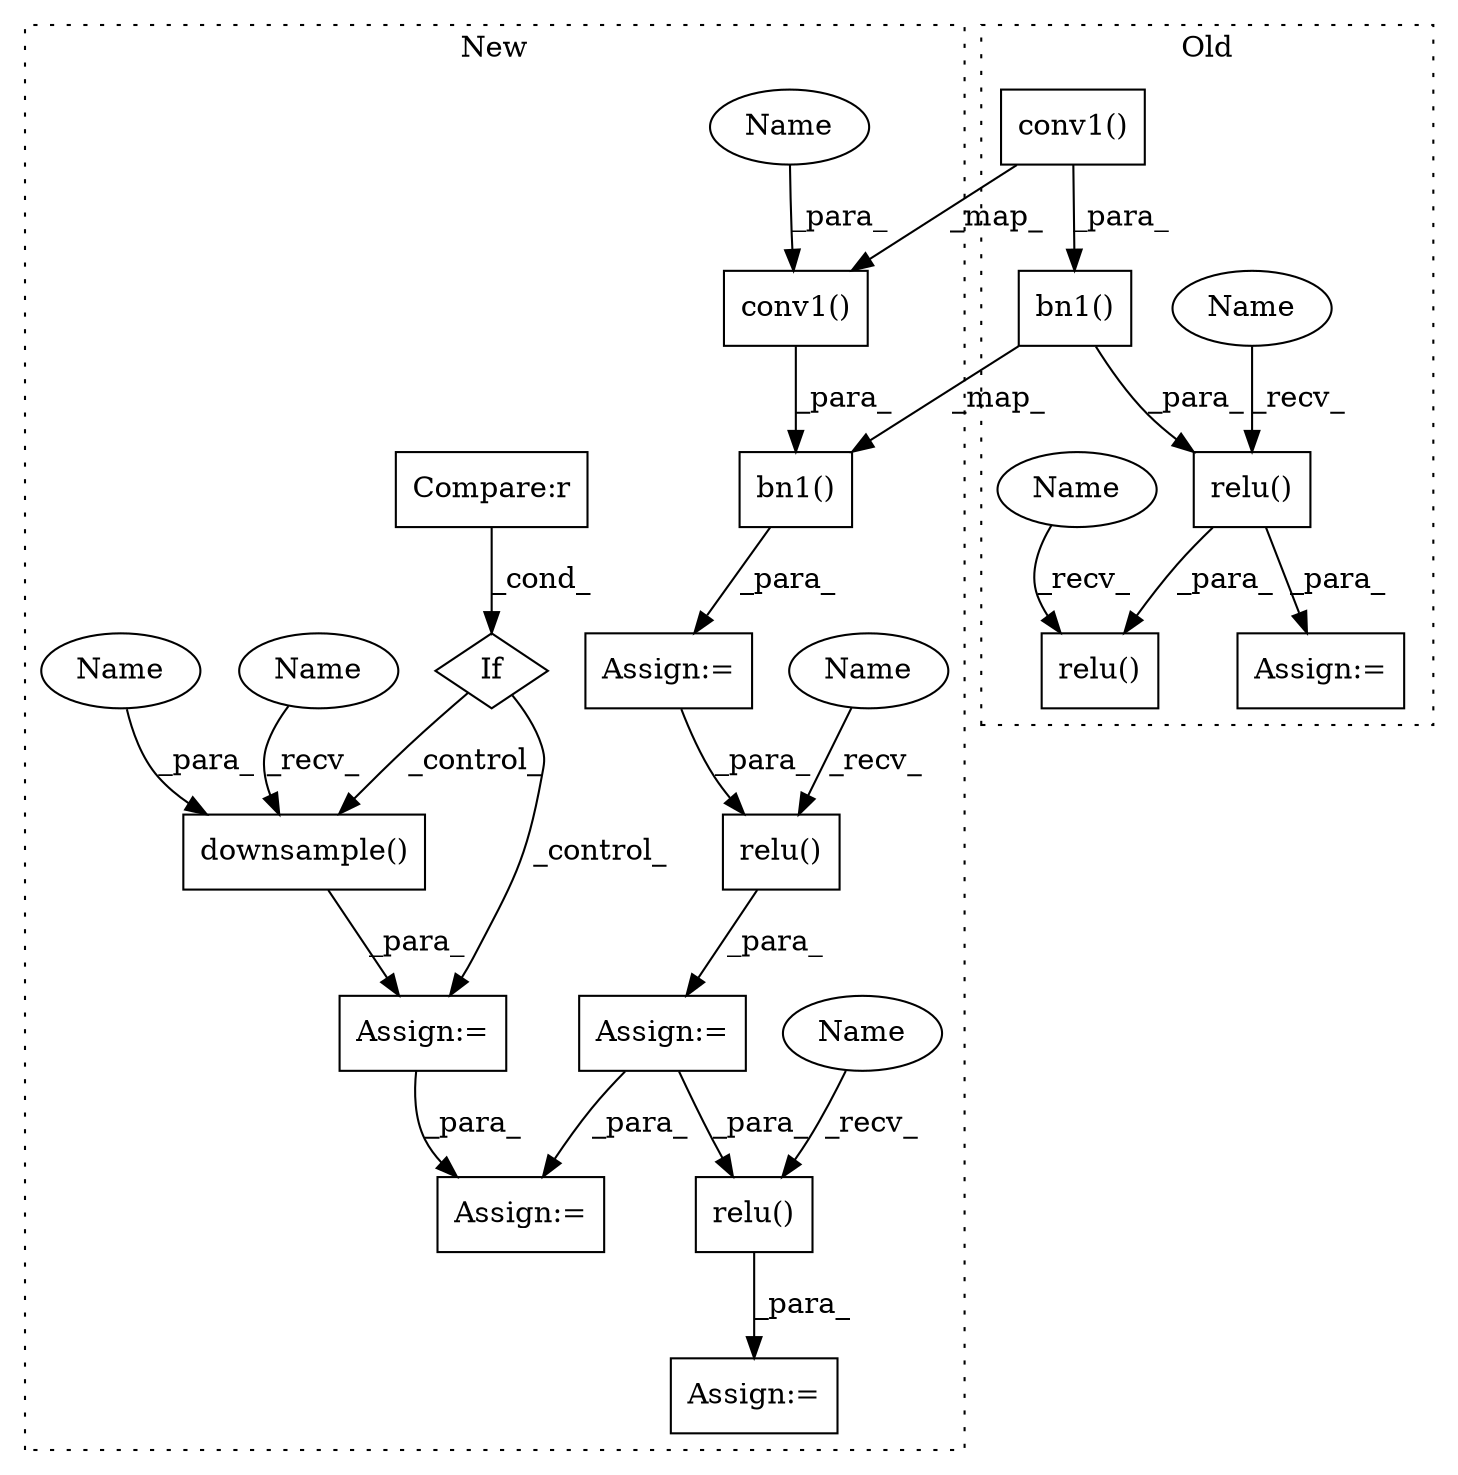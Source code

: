 digraph G {
subgraph cluster0 {
1 [label="bn1()" a="75" s="1169,1191" l="9,1" shape="box"];
3 [label="Assign:=" a="68" s="1344" l="4" shape="box"];
4 [label="conv1()" a="75" s="1178,1190" l="11,1" shape="box"];
6 [label="relu()" a="75" s="1162,1192" l="7,1" shape="box"];
17 [label="relu()" a="75" s="1379,1389" l="7,1" shape="box"];
21 [label="Name" a="87" s="1162" l="1" shape="ellipse"];
22 [label="Name" a="87" s="1379" l="1" shape="ellipse"];
label = "Old";
style="dotted";
}
subgraph cluster1 {
2 [label="bn1()" a="75" s="1767,1779" l="9,1" shape="box"];
5 [label="conv1()" a="75" s="1739,1751" l="11,1" shape="box"];
7 [label="Assign:=" a="68" s="1764" l="3" shape="box"];
8 [label="Assign:=" a="68" s="1964" l="4" shape="box"];
9 [label="Assign:=" a="68" s="1792" l="3" shape="box"];
10 [label="Assign:=" a="68" s="1988" l="3" shape="box"];
11 [label="relu()" a="75" s="1991,2004" l="10,1" shape="box"];
12 [label="Assign:=" a="68" s="1930" l="3" shape="box"];
13 [label="If" a="96" s="1878,1908" l="3,14" shape="diamond"];
14 [label="Compare:r" a="40" s="1881" l="27" shape="box"];
15 [label="downsample()" a="75" s="1933,1950" l="16,1" shape="box"];
16 [label="relu()" a="75" s="1795,1808" l="10,1" shape="box"];
18 [label="Name" a="87" s="1795" l="4" shape="ellipse"];
19 [label="Name" a="87" s="1933" l="4" shape="ellipse"];
20 [label="Name" a="87" s="1991" l="4" shape="ellipse"];
23 [label="Name" a="87" s="1949" l="1" shape="ellipse"];
24 [label="Name" a="87" s="1750" l="1" shape="ellipse"];
label = "New";
style="dotted";
}
1 -> 6 [label="_para_"];
1 -> 2 [label="_map_"];
2 -> 7 [label="_para_"];
4 -> 1 [label="_para_"];
4 -> 5 [label="_map_"];
5 -> 2 [label="_para_"];
6 -> 3 [label="_para_"];
6 -> 17 [label="_para_"];
7 -> 16 [label="_para_"];
9 -> 8 [label="_para_"];
9 -> 11 [label="_para_"];
11 -> 10 [label="_para_"];
12 -> 8 [label="_para_"];
13 -> 15 [label="_control_"];
13 -> 12 [label="_control_"];
14 -> 13 [label="_cond_"];
15 -> 12 [label="_para_"];
16 -> 9 [label="_para_"];
18 -> 16 [label="_recv_"];
19 -> 15 [label="_recv_"];
20 -> 11 [label="_recv_"];
21 -> 6 [label="_recv_"];
22 -> 17 [label="_recv_"];
23 -> 15 [label="_para_"];
24 -> 5 [label="_para_"];
}